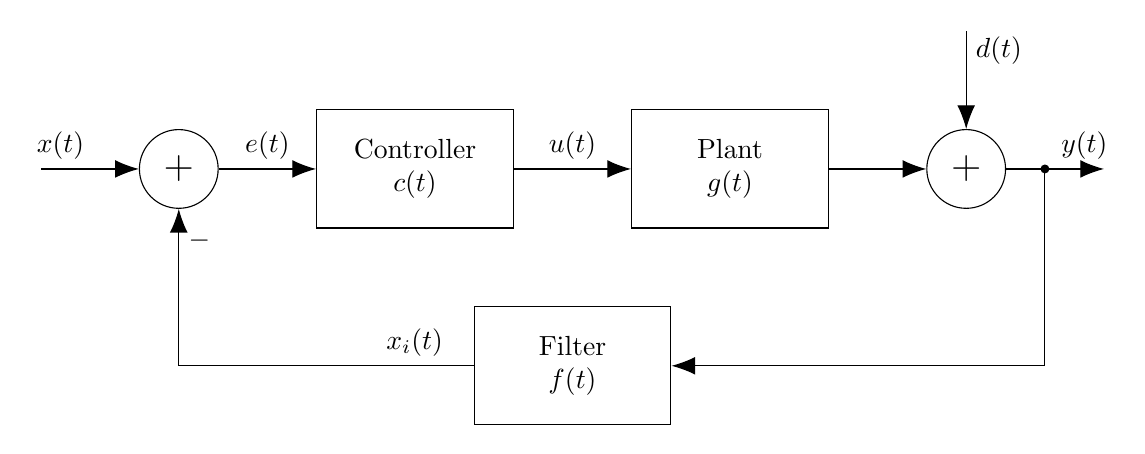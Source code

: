 \begin{tikzpicture}
\node[circle,draw,align=center,minimum width=1cm] (sum1) at (0,0) {\Large $+$};
\node[rectangle,draw,align=center,minimum width=2.5cm,minimum height=1.5cm] (c) at (3,0) {Controller\\$c(t)$};
\node[rectangle,draw,align=center,minimum width=2.5cm,minimum height=1.5cm] (g) at (7,0) {Plant\\$g(t)$};
\node[circle,draw,align=center,minimum width=1cm] (sum2) at (10,0) {\Large $+$};
\node[rectangle,draw,align=center,minimum width=2.5cm,minimum height=1.5cm] (f) at (5,-2.5) {Filter\\$f(t)$};

\draw[{Latex[length=3mm]}-] (sum1) -- node[pos=0.8,anchor=south] {$x(t)$} +(-1.75,0);
\draw[-{Latex[length=3mm]}] (sum1) -- node[pos=0.5,anchor=south] {$e(t)$} (c);
\draw[-{Latex[length=3mm]}] (c) -- node[pos=0.5,anchor=south] {$u(t)$} (g);
\draw[-{Latex[length=3mm]}] (g) -- node[pos=0.5,anchor=south] {} (sum2);
\draw[-{Latex[length=3mm]}] (sum2) -- node[pos=0.8,anchor=south] {$y(t)$} +(1.75,0);

\draw[-{Latex[length=3mm]}] (sum2)+(1,0) |-  node[fill,circle,minimum width=0.75ex,inner sep=0,pos=0] {} (f); %todo

\draw[-{Latex[length=3mm]}] (f) -|node[pos=0.1,anchor=south] {$x_i(t)$} node[pos=0.9,anchor=west] {$-$}  (sum1);
\draw[{Latex[length=3mm]}-] (sum2) -- node[pos=0.8,anchor=west] {$d(t)$} +(0,1.75);
\end{tikzpicture}